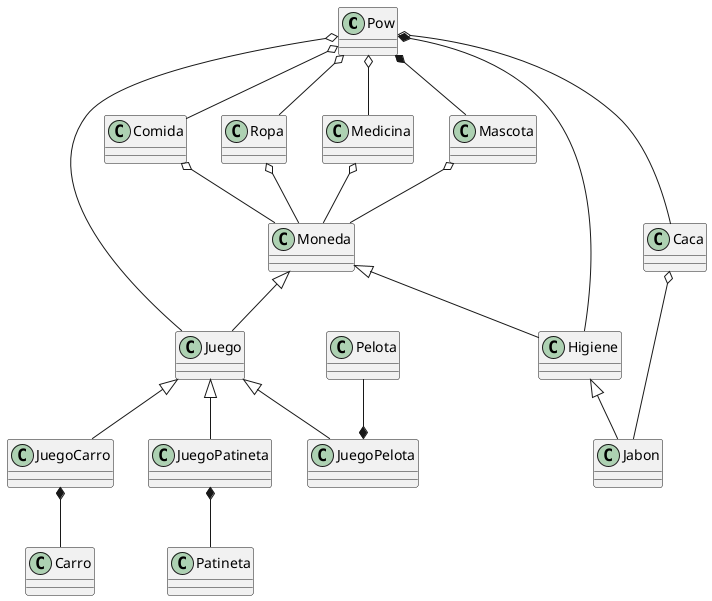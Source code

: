@startuml pow

class Pow
class Juego
class JuegoPelota
class Pelota
class Comida
class Ropa
class Higiene
class Patineta 
class Medicina
class Caca 
class Carro 
class Moneda
class JuegoCarro
class JuegoPatineta
Class Mascota
Class Jabon

Pow o-- Juego
Mascota o-- Moneda
Comida o-- Moneda
Medicina o-- Moneda
Ropa o-- Moneda
Pow o-- Caca
Pow o-- Ropa 
Pow o-- Comida 
Pow o-- Medicina 
Caca o-- Jabon
Pow *-- Mascota
JuegoPatineta *-- Patineta 
Pelota --* JuegoPelota
JuegoCarro *-- Carro
Pow *-- Higiene
Higiene <|-- Jabon
Juego <|-- JuegoPelota
Moneda <|-- Higiene
Juego <|-- JuegoPatineta
Juego <|-- JuegoCarro
Moneda <|-- Juego


@enduml